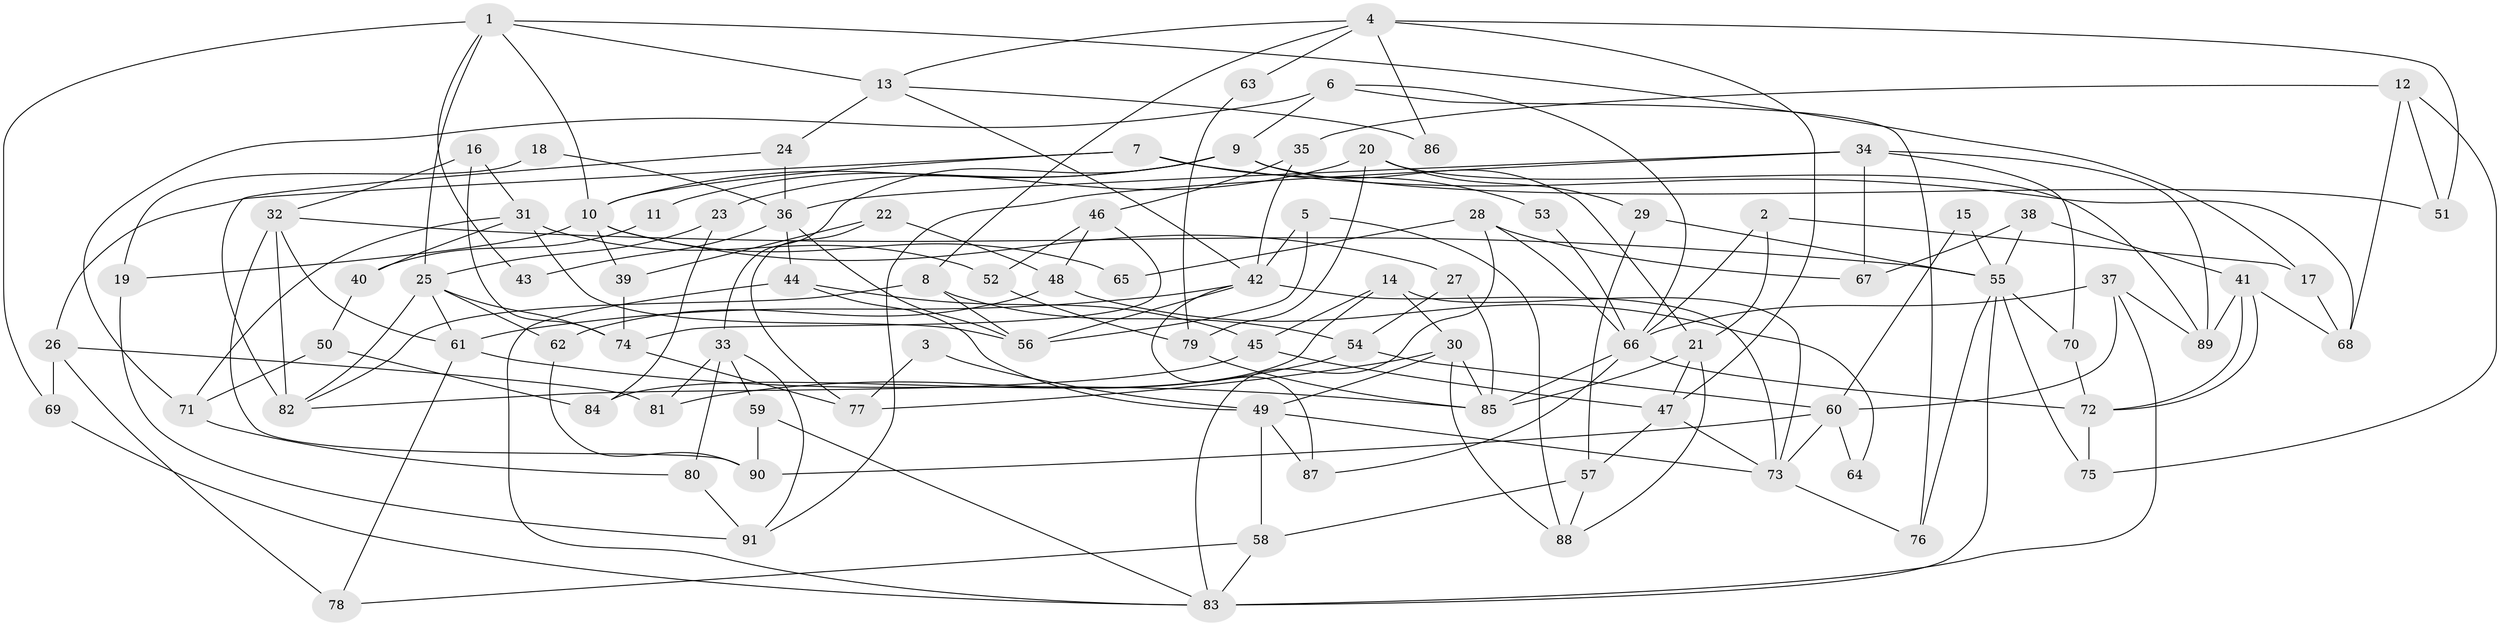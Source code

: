 // coarse degree distribution, {7: 0.10810810810810811, 11: 0.02702702702702703, 3: 0.10810810810810811, 5: 0.21621621621621623, 4: 0.16216216216216217, 2: 0.02702702702702703, 6: 0.1891891891891892, 9: 0.08108108108108109, 8: 0.02702702702702703, 12: 0.05405405405405406}
// Generated by graph-tools (version 1.1) at 2025/37/03/04/25 23:37:01]
// undirected, 91 vertices, 182 edges
graph export_dot {
  node [color=gray90,style=filled];
  1;
  2;
  3;
  4;
  5;
  6;
  7;
  8;
  9;
  10;
  11;
  12;
  13;
  14;
  15;
  16;
  17;
  18;
  19;
  20;
  21;
  22;
  23;
  24;
  25;
  26;
  27;
  28;
  29;
  30;
  31;
  32;
  33;
  34;
  35;
  36;
  37;
  38;
  39;
  40;
  41;
  42;
  43;
  44;
  45;
  46;
  47;
  48;
  49;
  50;
  51;
  52;
  53;
  54;
  55;
  56;
  57;
  58;
  59;
  60;
  61;
  62;
  63;
  64;
  65;
  66;
  67;
  68;
  69;
  70;
  71;
  72;
  73;
  74;
  75;
  76;
  77;
  78;
  79;
  80;
  81;
  82;
  83;
  84;
  85;
  86;
  87;
  88;
  89;
  90;
  91;
  1 -- 13;
  1 -- 69;
  1 -- 10;
  1 -- 17;
  1 -- 25;
  1 -- 43;
  2 -- 66;
  2 -- 21;
  2 -- 17;
  3 -- 49;
  3 -- 77;
  4 -- 47;
  4 -- 8;
  4 -- 13;
  4 -- 51;
  4 -- 63;
  4 -- 86;
  5 -- 42;
  5 -- 88;
  5 -- 56;
  6 -- 66;
  6 -- 76;
  6 -- 9;
  6 -- 71;
  7 -- 10;
  7 -- 68;
  7 -- 26;
  7 -- 53;
  8 -- 82;
  8 -- 56;
  8 -- 54;
  9 -- 21;
  9 -- 10;
  9 -- 11;
  9 -- 33;
  9 -- 51;
  10 -- 19;
  10 -- 27;
  10 -- 39;
  10 -- 65;
  11 -- 40;
  12 -- 51;
  12 -- 75;
  12 -- 35;
  12 -- 68;
  13 -- 42;
  13 -- 24;
  13 -- 86;
  14 -- 73;
  14 -- 30;
  14 -- 45;
  14 -- 84;
  15 -- 55;
  15 -- 60;
  16 -- 32;
  16 -- 74;
  16 -- 31;
  17 -- 68;
  18 -- 36;
  18 -- 19;
  19 -- 91;
  20 -- 79;
  20 -- 29;
  20 -- 23;
  20 -- 89;
  21 -- 85;
  21 -- 47;
  21 -- 88;
  22 -- 48;
  22 -- 77;
  22 -- 39;
  23 -- 25;
  23 -- 84;
  24 -- 82;
  24 -- 36;
  25 -- 61;
  25 -- 62;
  25 -- 74;
  25 -- 82;
  26 -- 78;
  26 -- 69;
  26 -- 81;
  27 -- 54;
  27 -- 85;
  28 -- 83;
  28 -- 66;
  28 -- 65;
  28 -- 67;
  29 -- 57;
  29 -- 55;
  30 -- 88;
  30 -- 85;
  30 -- 49;
  30 -- 77;
  31 -- 56;
  31 -- 40;
  31 -- 52;
  31 -- 71;
  32 -- 55;
  32 -- 82;
  32 -- 61;
  32 -- 90;
  33 -- 91;
  33 -- 59;
  33 -- 80;
  33 -- 81;
  34 -- 89;
  34 -- 67;
  34 -- 36;
  34 -- 70;
  34 -- 91;
  35 -- 42;
  35 -- 46;
  36 -- 43;
  36 -- 44;
  36 -- 56;
  37 -- 89;
  37 -- 60;
  37 -- 66;
  37 -- 83;
  38 -- 55;
  38 -- 41;
  38 -- 67;
  39 -- 74;
  40 -- 50;
  41 -- 68;
  41 -- 72;
  41 -- 72;
  41 -- 89;
  42 -- 56;
  42 -- 61;
  42 -- 73;
  42 -- 87;
  44 -- 49;
  44 -- 45;
  44 -- 83;
  45 -- 47;
  45 -- 82;
  46 -- 74;
  46 -- 48;
  46 -- 52;
  47 -- 73;
  47 -- 57;
  48 -- 62;
  48 -- 64;
  49 -- 73;
  49 -- 58;
  49 -- 87;
  50 -- 71;
  50 -- 84;
  52 -- 79;
  53 -- 66;
  54 -- 81;
  54 -- 60;
  55 -- 83;
  55 -- 70;
  55 -- 75;
  55 -- 76;
  57 -- 58;
  57 -- 88;
  58 -- 83;
  58 -- 78;
  59 -- 83;
  59 -- 90;
  60 -- 90;
  60 -- 64;
  60 -- 73;
  61 -- 85;
  61 -- 78;
  62 -- 90;
  63 -- 79;
  66 -- 87;
  66 -- 72;
  66 -- 85;
  69 -- 83;
  70 -- 72;
  71 -- 80;
  72 -- 75;
  73 -- 76;
  74 -- 77;
  79 -- 85;
  80 -- 91;
}
